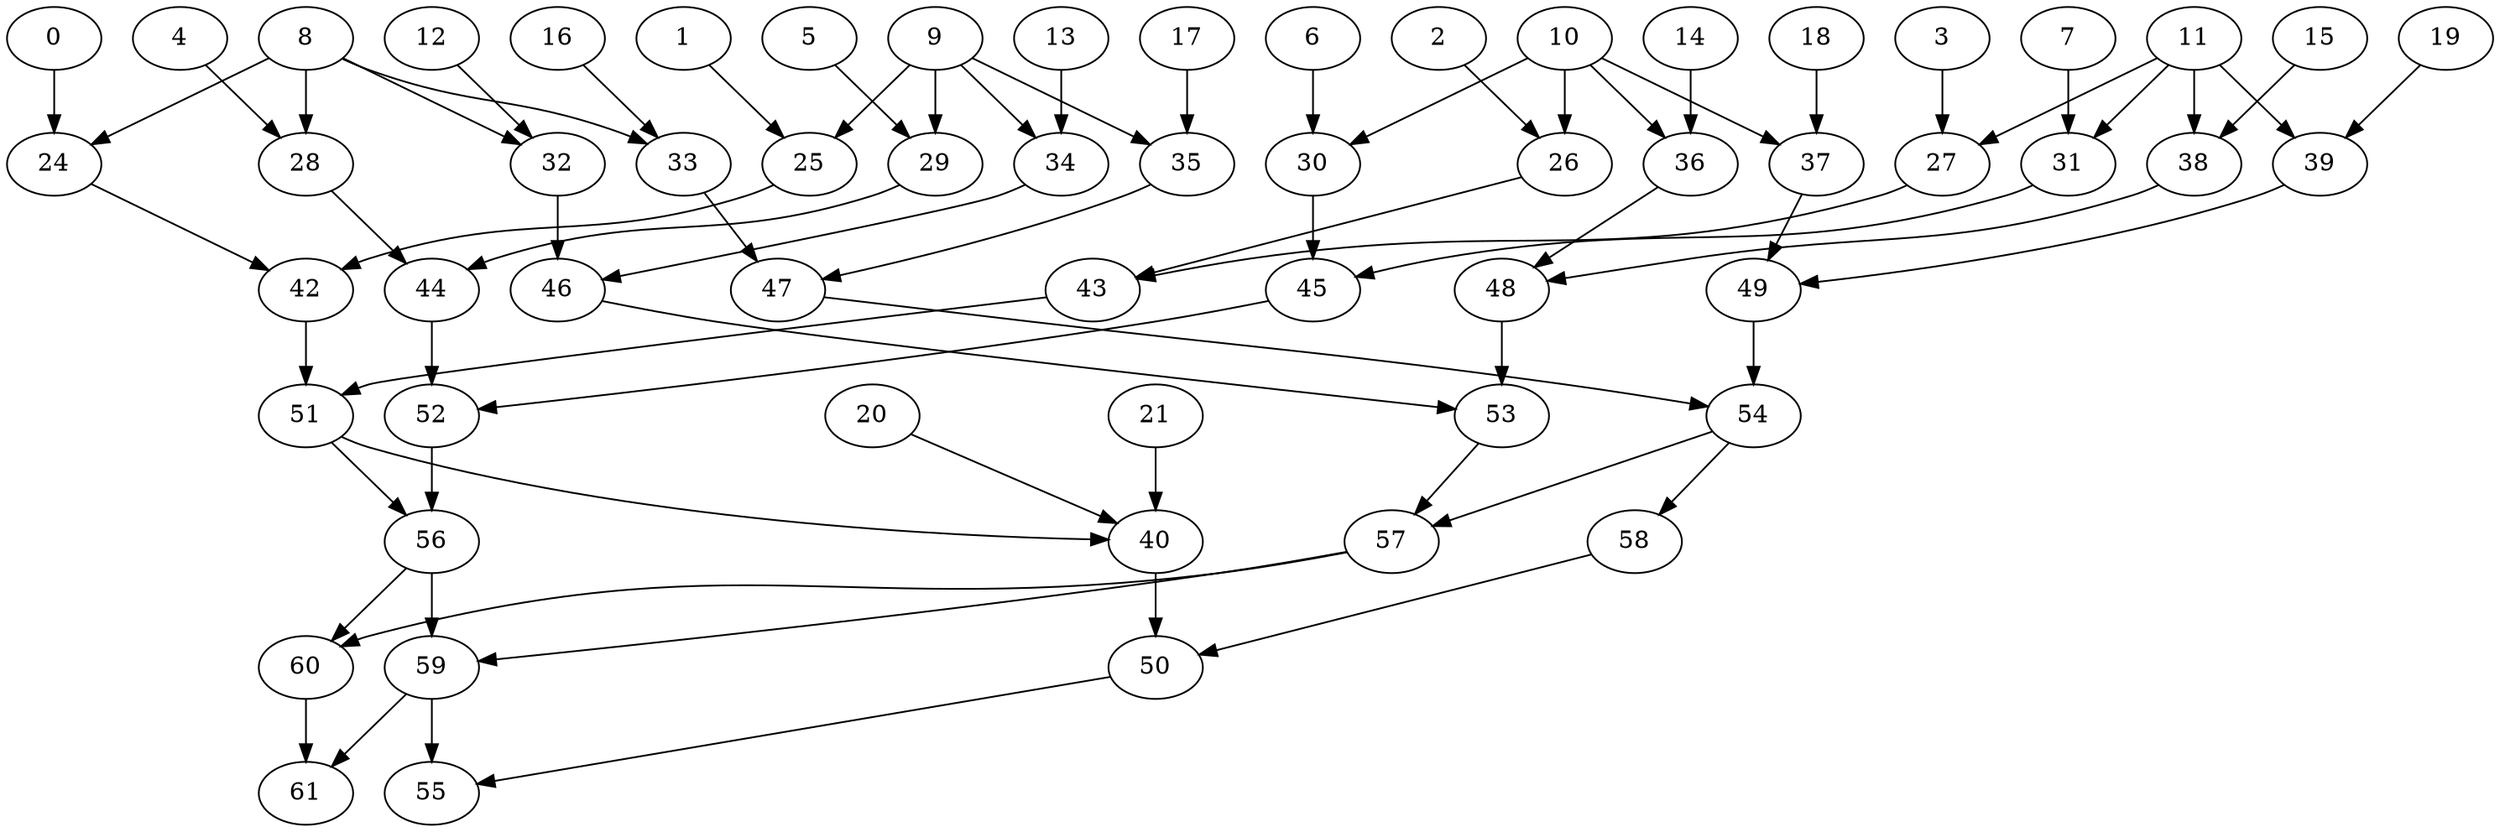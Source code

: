 digraph G {
    0;
    24;
    42;
    1;
    25;
    2;
    26;
    43;
    3;
    27;
    4;
    28;
    44;
    5;
    29;
    6;
    30;
    45;
    7;
    31;
    8;
    32;
    33;
    46;
    47;
    9;
    34;
    35;
    10;
    36;
    37;
    48;
    49;
    11;
    38;
    39;
    12;
    13;
    14;
    15;
    16;
    17;
    18;
    19;
    20;
    40;
    50;
    21;
    51;
    52;
    53;
    54;
    55;
    56;
    57;
    58;
    59;
    60;
    61;
    0 -> 24 [weight=3];
    24 -> 42 [weight=0];
    42 -> 51 [weight=3];
    1 -> 25 [weight=0];
    25 -> 42 [weight=0];
    2 -> 26 [weight=0];
    26 -> 43 [weight=0];
    43 -> 51 [weight=1];
    3 -> 27 [weight=0];
    27 -> 43 [weight=1];
    4 -> 28 [weight=1];
    28 -> 44 [weight=0];
    44 -> 52 [weight=1];
    5 -> 29 [weight=0];
    29 -> 44 [weight=0];
    6 -> 30 [weight=0];
    30 -> 45 [weight=5];
    45 -> 52 [weight=0];
    7 -> 31 [weight=0];
    31 -> 45 [weight=0];
    8 -> 24 [weight=0];
    8 -> 28 [weight=6];
    8 -> 32 [weight=0];
    8 -> 33 [weight=0];
    32 -> 46 [weight=4];
    33 -> 47 [weight=1];
    46 -> 53 [weight=0];
    47 -> 54 [weight=1];
    9 -> 25 [weight=0];
    9 -> 29 [weight=2];
    9 -> 34 [weight=0];
    9 -> 35 [weight=3];
    34 -> 46 [weight=0];
    35 -> 47 [weight=0];
    10 -> 26 [weight=2];
    10 -> 30 [weight=0];
    10 -> 36 [weight=0];
    10 -> 37 [weight=0];
    36 -> 48 [weight=0];
    37 -> 49 [weight=0];
    48 -> 53 [weight=2];
    49 -> 54 [weight=6];
    11 -> 27 [weight=2];
    11 -> 31 [weight=0];
    11 -> 38 [weight=3];
    11 -> 39 [weight=0];
    38 -> 48 [weight=0];
    39 -> 49 [weight=1];
    12 -> 32 [weight=0];
    13 -> 34 [weight=0];
    14 -> 36 [weight=0];
    15 -> 38 [weight=0];
    16 -> 33 [weight=0];
    17 -> 35 [weight=1];
    18 -> 37 [weight=3];
    19 -> 39 [weight=0];
    20 -> 40 [weight=0];
    40 -> 50 [weight=1];
    50 -> 55 [weight=0];
    21 -> 40 [weight=1];
    51 -> 40 [weight=0];
    51 -> 56 [weight=0];
    52 -> 56 [weight=4];
    53 -> 57 [weight=0];
    54 -> 57 [weight=0];
    54 -> 58 [weight=0];
    56 -> 59 [weight=3];
    56 -> 60 [weight=1];
    57 -> 59 [weight=0];
    57 -> 60 [weight=0];
    58 -> 50 [weight=0];
    59 -> 55 [weight=4];
    59 -> 61 [weight=0];
    60 -> 61 [weight=0];
}
